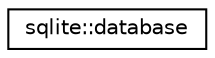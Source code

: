 digraph "Graphical Class Hierarchy"
{
  edge [fontname="Helvetica",fontsize="10",labelfontname="Helvetica",labelfontsize="10"];
  node [fontname="Helvetica",fontsize="10",shape=record];
  rankdir="LR";
  Node1 [label="sqlite::database",height=0.2,width=0.4,color="black", fillcolor="white", style="filled",URL="$classsqlite_1_1database.html"];
}
